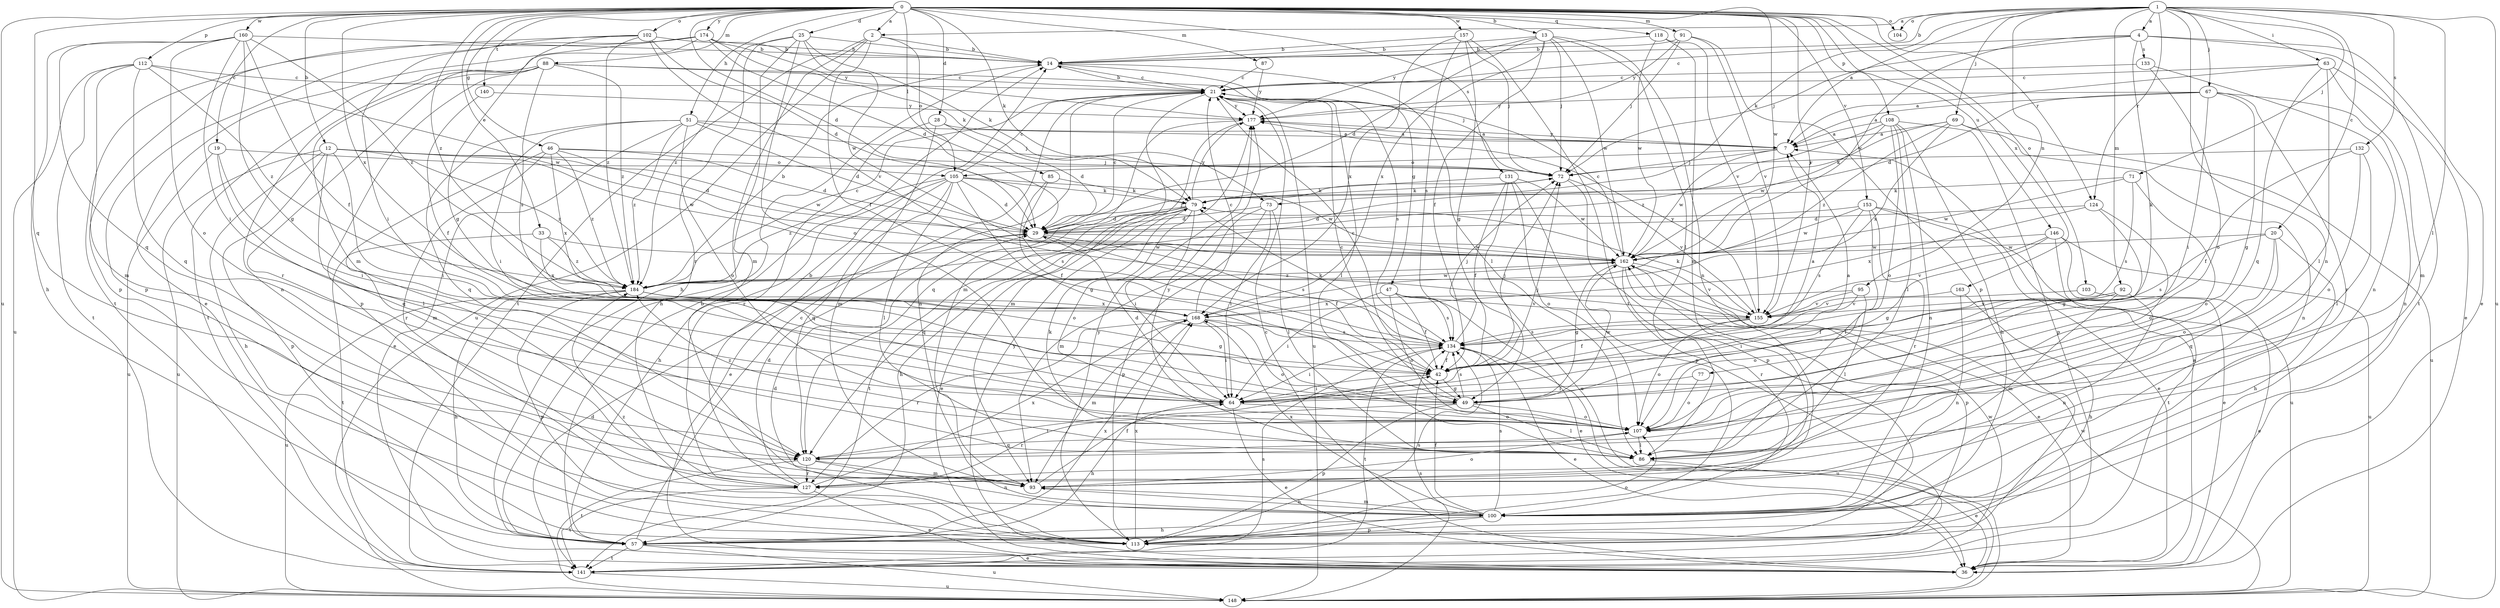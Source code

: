 strict digraph  {
0;
1;
2;
4;
7;
12;
13;
14;
19;
20;
21;
25;
28;
29;
33;
36;
42;
46;
47;
49;
51;
57;
63;
64;
67;
69;
71;
72;
73;
77;
79;
85;
86;
87;
88;
91;
92;
93;
95;
100;
102;
103;
104;
105;
107;
108;
112;
113;
118;
120;
124;
127;
131;
132;
133;
134;
140;
141;
146;
148;
153;
155;
157;
160;
162;
163;
168;
174;
177;
184;
0 -> 2  [label=a];
0 -> 12  [label=b];
0 -> 13  [label=b];
0 -> 19  [label=c];
0 -> 25  [label=d];
0 -> 28  [label=d];
0 -> 29  [label=d];
0 -> 33  [label=e];
0 -> 46  [label=g];
0 -> 51  [label=h];
0 -> 73  [label=k];
0 -> 85  [label=l];
0 -> 87  [label=m];
0 -> 88  [label=m];
0 -> 91  [label=m];
0 -> 102  [label=o];
0 -> 103  [label=o];
0 -> 104  [label=o];
0 -> 108  [label=p];
0 -> 112  [label=p];
0 -> 118  [label=q];
0 -> 120  [label=q];
0 -> 124  [label=r];
0 -> 131  [label=s];
0 -> 140  [label=t];
0 -> 146  [label=u];
0 -> 148  [label=u];
0 -> 153  [label=v];
0 -> 155  [label=v];
0 -> 157  [label=w];
0 -> 160  [label=w];
0 -> 162  [label=w];
0 -> 163  [label=x];
0 -> 168  [label=x];
0 -> 174  [label=y];
0 -> 184  [label=z];
1 -> 2  [label=a];
1 -> 4  [label=a];
1 -> 7  [label=a];
1 -> 14  [label=b];
1 -> 20  [label=c];
1 -> 63  [label=i];
1 -> 67  [label=j];
1 -> 69  [label=j];
1 -> 71  [label=j];
1 -> 73  [label=k];
1 -> 86  [label=l];
1 -> 92  [label=m];
1 -> 95  [label=n];
1 -> 100  [label=n];
1 -> 104  [label=o];
1 -> 124  [label=r];
1 -> 132  [label=s];
1 -> 148  [label=u];
2 -> 14  [label=b];
2 -> 42  [label=f];
2 -> 57  [label=h];
2 -> 105  [label=o];
2 -> 141  [label=t];
2 -> 148  [label=u];
4 -> 21  [label=c];
4 -> 36  [label=e];
4 -> 72  [label=j];
4 -> 77  [label=k];
4 -> 133  [label=s];
4 -> 141  [label=t];
4 -> 162  [label=w];
7 -> 72  [label=j];
7 -> 105  [label=o];
7 -> 162  [label=w];
7 -> 177  [label=y];
12 -> 29  [label=d];
12 -> 57  [label=h];
12 -> 64  [label=i];
12 -> 105  [label=o];
12 -> 113  [label=p];
12 -> 120  [label=q];
12 -> 148  [label=u];
12 -> 162  [label=w];
12 -> 184  [label=z];
13 -> 14  [label=b];
13 -> 29  [label=d];
13 -> 42  [label=f];
13 -> 72  [label=j];
13 -> 86  [label=l];
13 -> 100  [label=n];
13 -> 162  [label=w];
13 -> 168  [label=x];
13 -> 177  [label=y];
14 -> 21  [label=c];
14 -> 47  [label=g];
14 -> 57  [label=h];
14 -> 86  [label=l];
19 -> 64  [label=i];
19 -> 72  [label=j];
19 -> 86  [label=l];
19 -> 148  [label=u];
20 -> 57  [label=h];
20 -> 107  [label=o];
20 -> 120  [label=q];
20 -> 134  [label=s];
20 -> 162  [label=w];
21 -> 14  [label=b];
21 -> 86  [label=l];
21 -> 93  [label=m];
21 -> 100  [label=n];
21 -> 134  [label=s];
21 -> 148  [label=u];
21 -> 177  [label=y];
25 -> 14  [label=b];
25 -> 79  [label=k];
25 -> 93  [label=m];
25 -> 107  [label=o];
25 -> 127  [label=r];
25 -> 162  [label=w];
25 -> 184  [label=z];
28 -> 7  [label=a];
28 -> 29  [label=d];
28 -> 93  [label=m];
28 -> 127  [label=r];
29 -> 21  [label=c];
29 -> 42  [label=f];
29 -> 72  [label=j];
29 -> 134  [label=s];
29 -> 162  [label=w];
33 -> 141  [label=t];
33 -> 162  [label=w];
33 -> 168  [label=x];
33 -> 184  [label=z];
36 -> 7  [label=a];
36 -> 21  [label=c];
36 -> 177  [label=y];
42 -> 7  [label=a];
42 -> 21  [label=c];
42 -> 49  [label=g];
42 -> 64  [label=i];
42 -> 72  [label=j];
46 -> 29  [label=d];
46 -> 72  [label=j];
46 -> 93  [label=m];
46 -> 127  [label=r];
46 -> 162  [label=w];
46 -> 168  [label=x];
46 -> 184  [label=z];
47 -> 36  [label=e];
47 -> 42  [label=f];
47 -> 64  [label=i];
47 -> 107  [label=o];
47 -> 134  [label=s];
47 -> 155  [label=v];
49 -> 21  [label=c];
49 -> 86  [label=l];
49 -> 107  [label=o];
49 -> 113  [label=p];
49 -> 127  [label=r];
49 -> 134  [label=s];
49 -> 162  [label=w];
51 -> 7  [label=a];
51 -> 29  [label=d];
51 -> 36  [label=e];
51 -> 64  [label=i];
51 -> 72  [label=j];
51 -> 107  [label=o];
51 -> 120  [label=q];
51 -> 184  [label=z];
57 -> 14  [label=b];
57 -> 21  [label=c];
57 -> 36  [label=e];
57 -> 141  [label=t];
57 -> 148  [label=u];
57 -> 168  [label=x];
63 -> 7  [label=a];
63 -> 21  [label=c];
63 -> 36  [label=e];
63 -> 86  [label=l];
63 -> 93  [label=m];
63 -> 120  [label=q];
64 -> 7  [label=a];
64 -> 29  [label=d];
64 -> 36  [label=e];
64 -> 57  [label=h];
64 -> 72  [label=j];
64 -> 107  [label=o];
67 -> 7  [label=a];
67 -> 29  [label=d];
67 -> 49  [label=g];
67 -> 64  [label=i];
67 -> 100  [label=n];
67 -> 127  [label=r];
67 -> 177  [label=y];
69 -> 7  [label=a];
69 -> 79  [label=k];
69 -> 100  [label=n];
69 -> 148  [label=u];
69 -> 168  [label=x];
69 -> 184  [label=z];
71 -> 79  [label=k];
71 -> 107  [label=o];
71 -> 134  [label=s];
71 -> 162  [label=w];
72 -> 79  [label=k];
72 -> 113  [label=p];
72 -> 155  [label=v];
73 -> 29  [label=d];
73 -> 64  [label=i];
73 -> 86  [label=l];
73 -> 93  [label=m];
73 -> 113  [label=p];
77 -> 64  [label=i];
77 -> 107  [label=o];
79 -> 29  [label=d];
79 -> 36  [label=e];
79 -> 57  [label=h];
79 -> 64  [label=i];
79 -> 107  [label=o];
79 -> 120  [label=q];
79 -> 141  [label=t];
79 -> 177  [label=y];
85 -> 42  [label=f];
85 -> 79  [label=k];
85 -> 134  [label=s];
86 -> 36  [label=e];
86 -> 79  [label=k];
86 -> 177  [label=y];
87 -> 21  [label=c];
87 -> 177  [label=y];
88 -> 21  [label=c];
88 -> 72  [label=j];
88 -> 100  [label=n];
88 -> 113  [label=p];
88 -> 127  [label=r];
88 -> 134  [label=s];
88 -> 141  [label=t];
88 -> 184  [label=z];
91 -> 14  [label=b];
91 -> 72  [label=j];
91 -> 113  [label=p];
91 -> 155  [label=v];
91 -> 177  [label=y];
92 -> 42  [label=f];
92 -> 93  [label=m];
92 -> 100  [label=n];
92 -> 107  [label=o];
92 -> 155  [label=v];
93 -> 42  [label=f];
93 -> 100  [label=n];
93 -> 107  [label=o];
95 -> 64  [label=i];
95 -> 86  [label=l];
95 -> 155  [label=v];
95 -> 168  [label=x];
100 -> 42  [label=f];
100 -> 57  [label=h];
100 -> 93  [label=m];
100 -> 113  [label=p];
100 -> 134  [label=s];
100 -> 168  [label=x];
102 -> 14  [label=b];
102 -> 29  [label=d];
102 -> 49  [label=g];
102 -> 64  [label=i];
102 -> 113  [label=p];
102 -> 155  [label=v];
102 -> 184  [label=z];
103 -> 36  [label=e];
103 -> 155  [label=v];
105 -> 21  [label=c];
105 -> 29  [label=d];
105 -> 36  [label=e];
105 -> 49  [label=g];
105 -> 57  [label=h];
105 -> 79  [label=k];
105 -> 86  [label=l];
105 -> 120  [label=q];
105 -> 162  [label=w];
105 -> 184  [label=z];
107 -> 86  [label=l];
107 -> 120  [label=q];
107 -> 184  [label=z];
108 -> 7  [label=a];
108 -> 57  [label=h];
108 -> 86  [label=l];
108 -> 100  [label=n];
108 -> 107  [label=o];
108 -> 113  [label=p];
108 -> 162  [label=w];
108 -> 184  [label=z];
112 -> 21  [label=c];
112 -> 93  [label=m];
112 -> 120  [label=q];
112 -> 141  [label=t];
112 -> 148  [label=u];
112 -> 162  [label=w];
112 -> 184  [label=z];
113 -> 29  [label=d];
113 -> 107  [label=o];
113 -> 134  [label=s];
113 -> 168  [label=x];
113 -> 177  [label=y];
113 -> 184  [label=z];
118 -> 14  [label=b];
118 -> 93  [label=m];
118 -> 155  [label=v];
118 -> 162  [label=w];
120 -> 64  [label=i];
120 -> 93  [label=m];
120 -> 100  [label=n];
120 -> 127  [label=r];
120 -> 141  [label=t];
124 -> 29  [label=d];
124 -> 49  [label=g];
124 -> 107  [label=o];
124 -> 168  [label=x];
127 -> 14  [label=b];
127 -> 29  [label=d];
127 -> 36  [label=e];
127 -> 141  [label=t];
127 -> 168  [label=x];
131 -> 42  [label=f];
131 -> 79  [label=k];
131 -> 107  [label=o];
131 -> 113  [label=p];
131 -> 148  [label=u];
131 -> 162  [label=w];
132 -> 42  [label=f];
132 -> 72  [label=j];
132 -> 86  [label=l];
132 -> 107  [label=o];
133 -> 21  [label=c];
133 -> 100  [label=n];
133 -> 107  [label=o];
134 -> 36  [label=e];
134 -> 42  [label=f];
134 -> 64  [label=i];
134 -> 72  [label=j];
134 -> 79  [label=k];
134 -> 141  [label=t];
134 -> 148  [label=u];
140 -> 42  [label=f];
140 -> 177  [label=y];
141 -> 134  [label=s];
141 -> 148  [label=u];
141 -> 162  [label=w];
146 -> 36  [label=e];
146 -> 49  [label=g];
146 -> 141  [label=t];
146 -> 148  [label=u];
146 -> 155  [label=v];
146 -> 162  [label=w];
148 -> 29  [label=d];
148 -> 134  [label=s];
148 -> 162  [label=w];
153 -> 29  [label=d];
153 -> 36  [label=e];
153 -> 86  [label=l];
153 -> 127  [label=r];
153 -> 134  [label=s];
153 -> 148  [label=u];
153 -> 162  [label=w];
155 -> 42  [label=f];
155 -> 79  [label=k];
155 -> 107  [label=o];
155 -> 134  [label=s];
155 -> 177  [label=y];
157 -> 14  [label=b];
157 -> 49  [label=g];
157 -> 72  [label=j];
157 -> 134  [label=s];
157 -> 141  [label=t];
157 -> 168  [label=x];
160 -> 14  [label=b];
160 -> 42  [label=f];
160 -> 49  [label=g];
160 -> 57  [label=h];
160 -> 64  [label=i];
160 -> 107  [label=o];
160 -> 120  [label=q];
160 -> 184  [label=z];
162 -> 21  [label=c];
162 -> 36  [label=e];
162 -> 49  [label=g];
162 -> 113  [label=p];
162 -> 127  [label=r];
162 -> 155  [label=v];
162 -> 184  [label=z];
163 -> 57  [label=h];
163 -> 100  [label=n];
163 -> 155  [label=v];
168 -> 21  [label=c];
168 -> 64  [label=i];
168 -> 93  [label=m];
168 -> 107  [label=o];
168 -> 127  [label=r];
168 -> 134  [label=s];
174 -> 14  [label=b];
174 -> 29  [label=d];
174 -> 36  [label=e];
174 -> 79  [label=k];
174 -> 93  [label=m];
174 -> 113  [label=p];
174 -> 141  [label=t];
174 -> 177  [label=y];
177 -> 7  [label=a];
177 -> 93  [label=m];
177 -> 120  [label=q];
184 -> 14  [label=b];
184 -> 21  [label=c];
184 -> 49  [label=g];
184 -> 57  [label=h];
184 -> 113  [label=p];
184 -> 148  [label=u];
184 -> 162  [label=w];
184 -> 168  [label=x];
}
